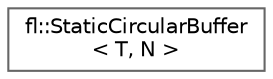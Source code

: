 digraph "Graphical Class Hierarchy"
{
 // INTERACTIVE_SVG=YES
 // LATEX_PDF_SIZE
  bgcolor="transparent";
  edge [fontname=Helvetica,fontsize=10,labelfontname=Helvetica,labelfontsize=10];
  node [fontname=Helvetica,fontsize=10,shape=box,height=0.2,width=0.4];
  rankdir="LR";
  Node0 [id="Node000000",label="fl::StaticCircularBuffer\l\< T, N \>",height=0.2,width=0.4,color="grey40", fillcolor="white", style="filled",URL="$d0/d51/classfl_1_1_static_circular_buffer.html",tooltip=" "];
}
